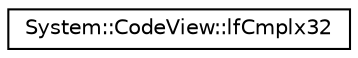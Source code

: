 digraph G
{
  edge [fontname="Helvetica",fontsize="10",labelfontname="Helvetica",labelfontsize="10"];
  node [fontname="Helvetica",fontsize="10",shape=record];
  rankdir="LR";
  Node1 [label="System::CodeView::lfCmplx32",height=0.2,width=0.4,color="black", fillcolor="white", style="filled",URL="$struct_system_1_1_code_view_1_1lf_cmplx32.html"];
}
